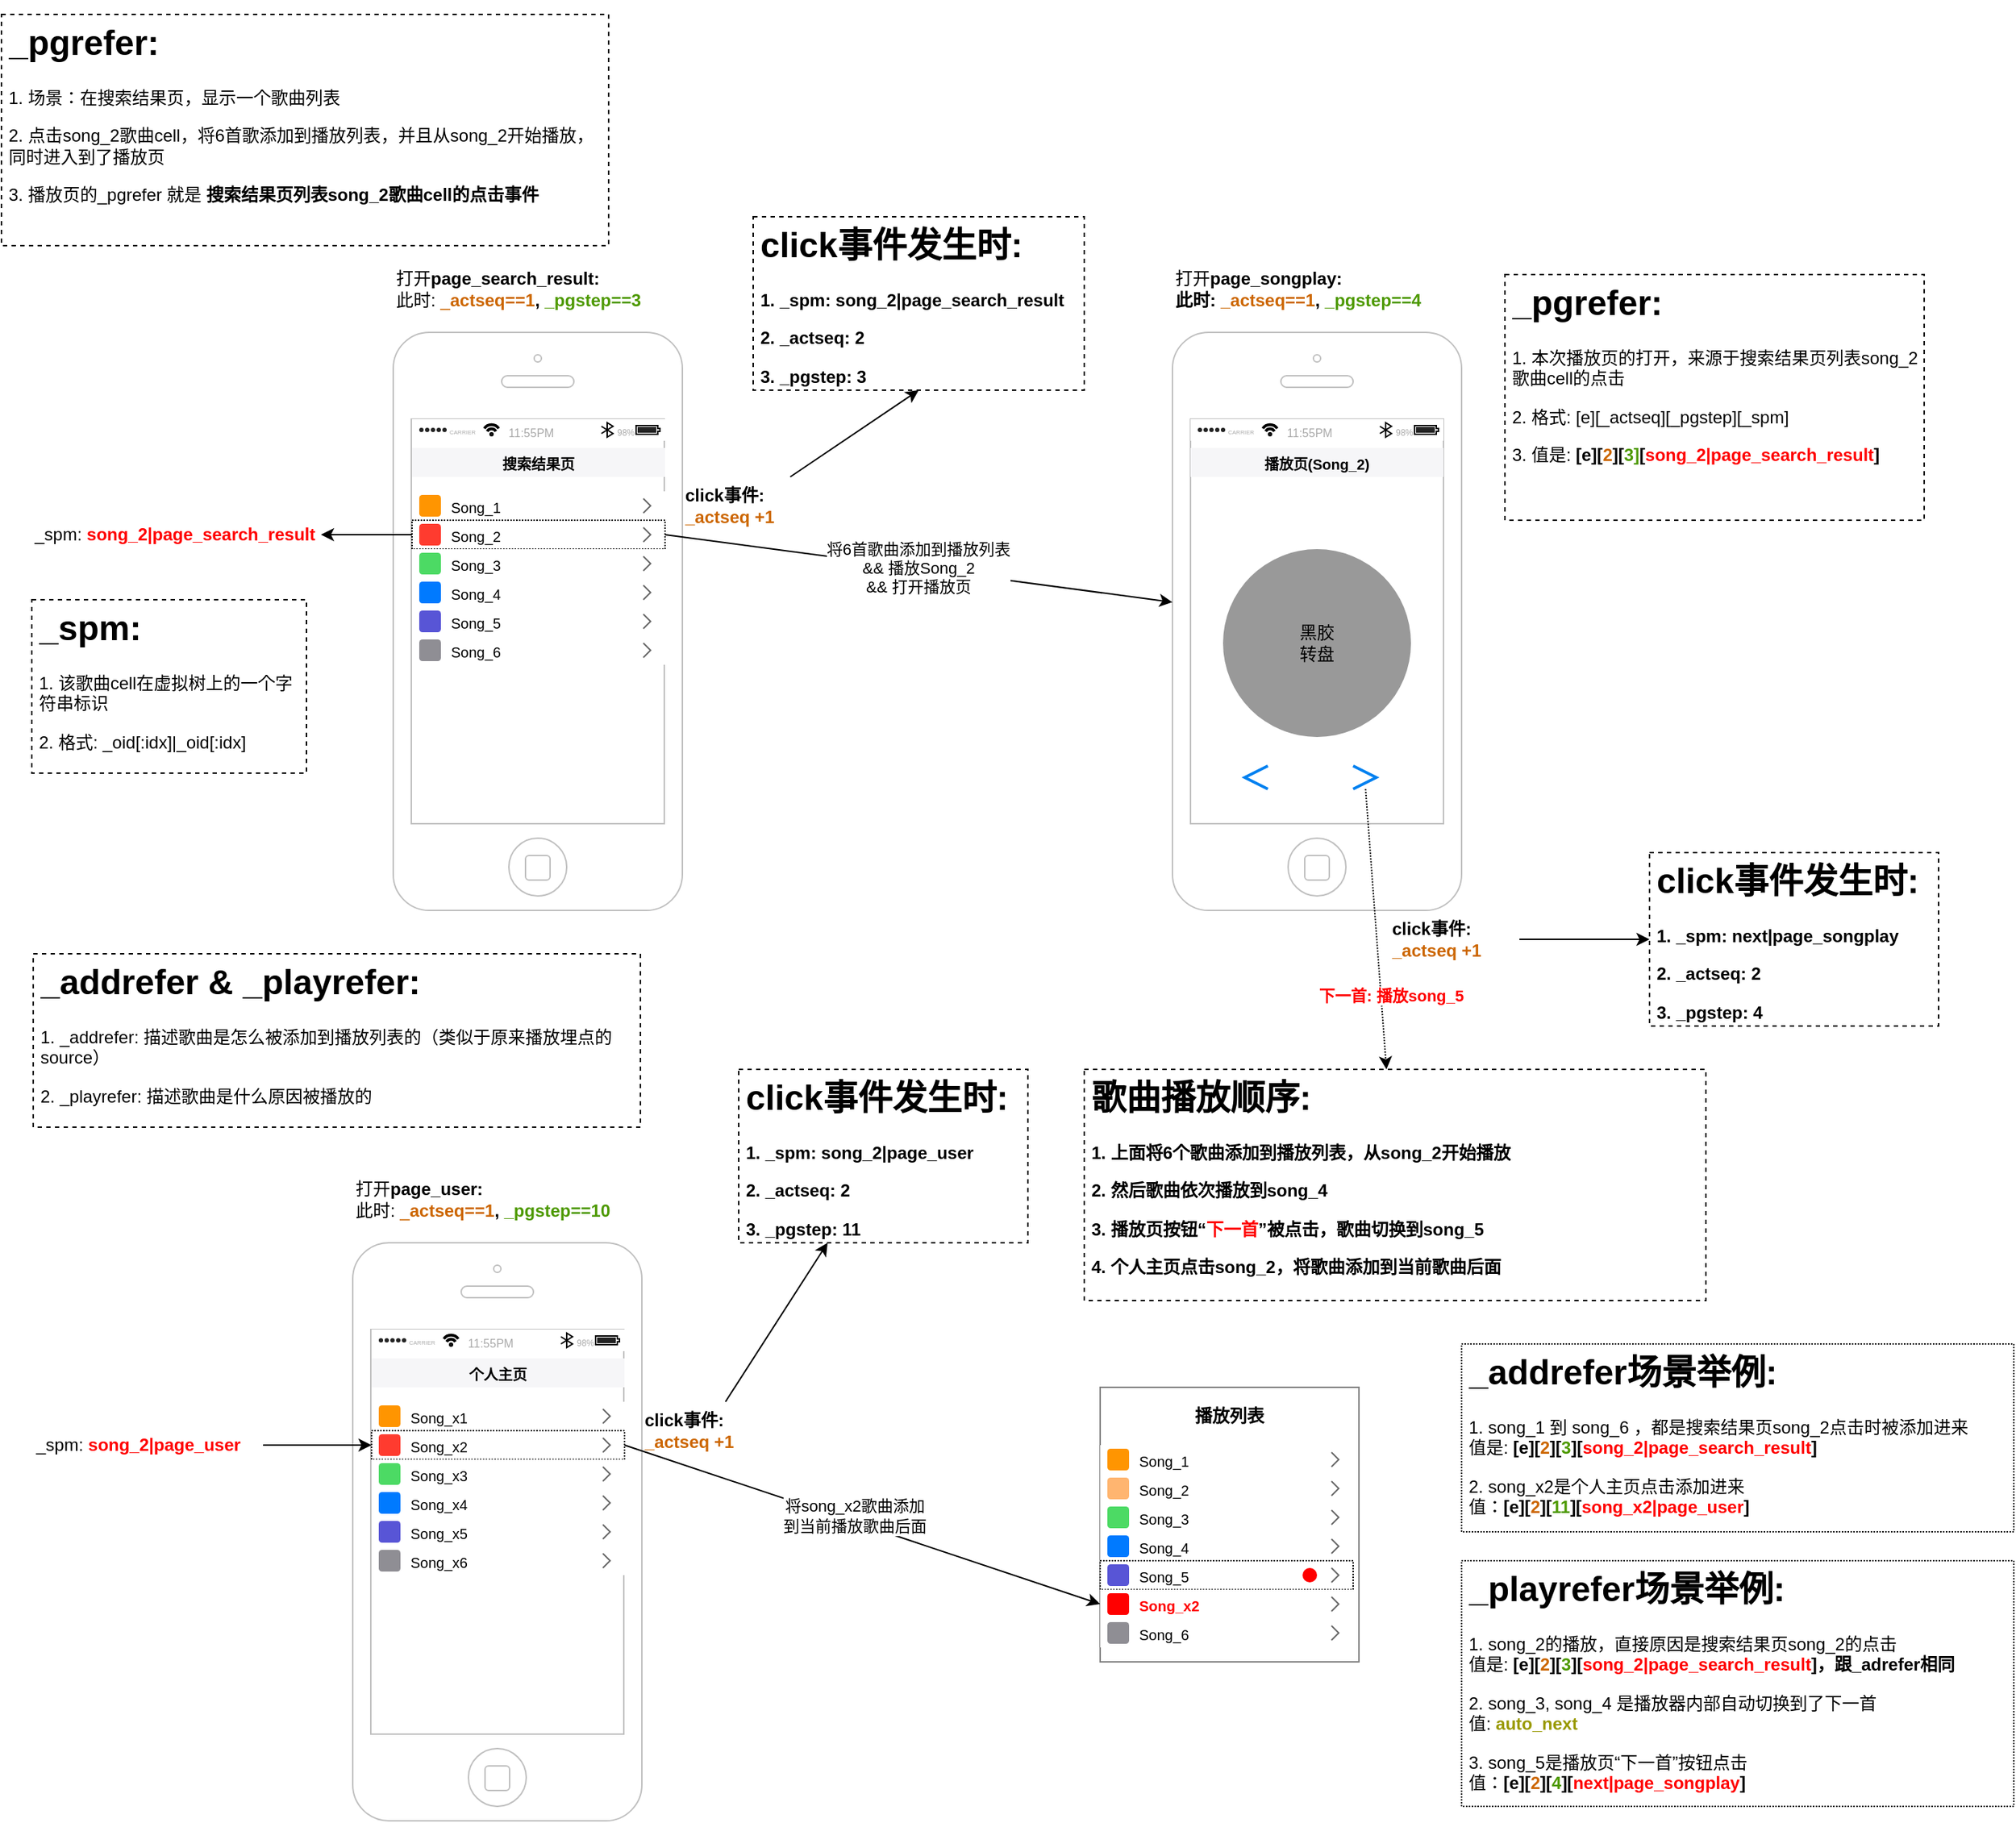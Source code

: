 <mxfile version="14.6.13" type="device"><diagram id="2d6VyGCob0dpQfUCWXrP" name="Page-1"><mxGraphModel dx="2306" dy="1265" grid="1" gridSize="10" guides="1" tooltips="1" connect="1" arrows="1" fold="1" page="1" pageScale="1" pageWidth="827" pageHeight="1169" math="0" shadow="0"><root><mxCell id="0"/><mxCell id="1" parent="0"/><mxCell id="yfKhijPMggqKRTxiLk1A-2" value="" style="html=1;verticalLabelPosition=bottom;labelBackgroundColor=#ffffff;verticalAlign=top;shadow=0;dashed=0;strokeWidth=1;shape=mxgraph.ios7.misc.iphone;strokeColor=#c0c0c0;" parent="1" vertex="1"><mxGeometry x="301" y="280" width="200" height="400" as="geometry"/></mxCell><mxCell id="yfKhijPMggqKRTxiLk1A-10" value="" style="html=1;strokeWidth=1;shadow=0;dashed=0;shape=mxgraph.ios7ui.appBar;fillColor=#ffffff;gradientColor=none;" parent="1" vertex="1"><mxGeometry x="314" y="340" width="175" height="15" as="geometry"/></mxCell><mxCell id="yfKhijPMggqKRTxiLk1A-11" value="CARRIER" style="shape=rect;align=left;fontSize=8;spacingLeft=24;fontSize=4;fontColor=#aaaaaa;strokeColor=none;fillColor=none;spacingTop=4;" parent="yfKhijPMggqKRTxiLk1A-10" vertex="1"><mxGeometry y="0.5" width="50" height="13" relative="1" as="geometry"><mxPoint y="-6.5" as="offset"/></mxGeometry></mxCell><mxCell id="yfKhijPMggqKRTxiLk1A-12" value="11:55PM" style="shape=rect;fontSize=8;fontColor=#aaaaaa;strokeColor=none;fillColor=none;spacingTop=4;" parent="yfKhijPMggqKRTxiLk1A-10" vertex="1"><mxGeometry x="0.5" y="0.5" width="50" height="13" relative="1" as="geometry"><mxPoint x="-30" y="-6.5" as="offset"/></mxGeometry></mxCell><mxCell id="yfKhijPMggqKRTxiLk1A-13" value="98%" style="shape=rect;align=right;fontSize=8;spacingRight=19;fontSize=6;fontColor=#aaaaaa;strokeColor=none;fillColor=none;spacingTop=4;" parent="yfKhijPMggqKRTxiLk1A-10" vertex="1"><mxGeometry x="1" y="0.5" width="45" height="13" relative="1" as="geometry"><mxPoint x="-45" y="-6.5" as="offset"/></mxGeometry></mxCell><mxCell id="yfKhijPMggqKRTxiLk1A-14" value="" style="html=1;verticalLabelPosition=bottom;labelBackgroundColor=#ffffff;verticalAlign=top;shadow=0;dashed=0;strokeWidth=1;shape=mxgraph.ios7.misc.iphone;strokeColor=#c0c0c0;" parent="1" vertex="1"><mxGeometry x="840" y="280" width="200" height="400" as="geometry"/></mxCell><mxCell id="yfKhijPMggqKRTxiLk1A-15" value="" style="shape=rect;fillColor=#F6F6F8;strokeColor=none;" parent="1" vertex="1"><mxGeometry x="314" y="360" width="175" height="20" as="geometry"/></mxCell><mxCell id="yfKhijPMggqKRTxiLk1A-16" value="搜索结果页" style="text;fontSize=10;verticalAlign=middle;align=center;spacingTop=2;fontStyle=1" parent="yfKhijPMggqKRTxiLk1A-15" vertex="1"><mxGeometry x="58.689" width="57.622" height="20" as="geometry"/></mxCell><mxCell id="yfKhijPMggqKRTxiLk1A-24" value="" style="shape=rect;strokeColor=none;fillColor=#ffffff;gradientColor=none;shadow=0;" parent="1" vertex="1"><mxGeometry x="314" y="390" width="175" height="120" as="geometry"/></mxCell><mxCell id="yfKhijPMggqKRTxiLk1A-25" value="Song_1" style="shape=rect;strokeColor=none;fontSize=10;fontColor=#000000;resizeWidth=1;align=left;spacingLeft=25;spacingTop=2;" parent="yfKhijPMggqKRTxiLk1A-24" vertex="1"><mxGeometry width="175" height="20" relative="1" as="geometry"/></mxCell><mxCell id="yfKhijPMggqKRTxiLk1A-26" value="" style="shape=rect;rounded=1;rSize=3;strokeColor=none;fillColor=#FF9501;" parent="yfKhijPMggqKRTxiLk1A-25" vertex="1"><mxGeometry y="0.5" width="15" height="15" relative="1" as="geometry"><mxPoint x="5" y="-7.5" as="offset"/></mxGeometry></mxCell><mxCell id="yfKhijPMggqKRTxiLk1A-27" value="" style="shape=mxgraph.ios7.misc.right;strokeColor=#666666;" parent="yfKhijPMggqKRTxiLk1A-25" vertex="1"><mxGeometry x="1" y="0.5" width="5" height="10" relative="1" as="geometry"><mxPoint x="-15" y="-5" as="offset"/></mxGeometry></mxCell><mxCell id="yfKhijPMggqKRTxiLk1A-28" value="Song_2" style="shape=rect;fontSize=10;fontColor=#000000;resizeWidth=1;align=left;spacingLeft=25;spacingTop=2;dashed=1;dashPattern=1 1;" parent="yfKhijPMggqKRTxiLk1A-24" vertex="1"><mxGeometry width="175" height="20" relative="1" as="geometry"><mxPoint y="20" as="offset"/></mxGeometry></mxCell><mxCell id="yfKhijPMggqKRTxiLk1A-29" value="" style="shape=rect;rounded=1;rSize=3;strokeColor=none;fillColor=#FF3B2F;" parent="yfKhijPMggqKRTxiLk1A-28" vertex="1"><mxGeometry y="0.5" width="15" height="15" relative="1" as="geometry"><mxPoint x="5" y="-7.5" as="offset"/></mxGeometry></mxCell><mxCell id="yfKhijPMggqKRTxiLk1A-30" value="" style="shape=mxgraph.ios7.misc.right;strokeColor=#666666;" parent="yfKhijPMggqKRTxiLk1A-28" vertex="1"><mxGeometry x="1" y="0.5" width="5" height="10" relative="1" as="geometry"><mxPoint x="-15" y="-5" as="offset"/></mxGeometry></mxCell><mxCell id="yfKhijPMggqKRTxiLk1A-31" value="Song_3" style="shape=rect;strokeColor=none;fontSize=10;fontColor=#000000;resizeWidth=1;align=left;spacingLeft=25;spacingTop=2;" parent="yfKhijPMggqKRTxiLk1A-24" vertex="1"><mxGeometry width="175" height="20" relative="1" as="geometry"><mxPoint y="40" as="offset"/></mxGeometry></mxCell><mxCell id="yfKhijPMggqKRTxiLk1A-32" value="" style="shape=rect;rounded=1;rSize=3;strokeColor=none;fillColor=#4CDA64;" parent="yfKhijPMggqKRTxiLk1A-31" vertex="1"><mxGeometry y="0.5" width="15" height="15" relative="1" as="geometry"><mxPoint x="5" y="-7.5" as="offset"/></mxGeometry></mxCell><mxCell id="yfKhijPMggqKRTxiLk1A-33" value="" style="shape=mxgraph.ios7.misc.right;strokeColor=#666666;" parent="yfKhijPMggqKRTxiLk1A-31" vertex="1"><mxGeometry x="1" y="0.5" width="5" height="10" relative="1" as="geometry"><mxPoint x="-15" y="-5" as="offset"/></mxGeometry></mxCell><mxCell id="yfKhijPMggqKRTxiLk1A-34" value="Song_4" style="shape=rect;strokeColor=none;fontSize=10;fontColor=#000000;resizeWidth=1;align=left;spacingLeft=25;spacingTop=2;" parent="yfKhijPMggqKRTxiLk1A-24" vertex="1"><mxGeometry width="175" height="20" relative="1" as="geometry"><mxPoint y="60" as="offset"/></mxGeometry></mxCell><mxCell id="yfKhijPMggqKRTxiLk1A-35" value="" style="shape=rect;rounded=1;rSize=3;strokeColor=none;fillColor=#007AFF;" parent="yfKhijPMggqKRTxiLk1A-34" vertex="1"><mxGeometry y="0.5" width="15" height="15" relative="1" as="geometry"><mxPoint x="5" y="-7.5" as="offset"/></mxGeometry></mxCell><mxCell id="yfKhijPMggqKRTxiLk1A-36" value="" style="shape=mxgraph.ios7.misc.right;strokeColor=#666666;" parent="yfKhijPMggqKRTxiLk1A-34" vertex="1"><mxGeometry x="1" y="0.5" width="5" height="10" relative="1" as="geometry"><mxPoint x="-15" y="-5" as="offset"/></mxGeometry></mxCell><mxCell id="yfKhijPMggqKRTxiLk1A-58" style="edgeStyle=none;rounded=0;orthogonalLoop=1;jettySize=auto;html=1;" parent="yfKhijPMggqKRTxiLk1A-24" source="yfKhijPMggqKRTxiLk1A-28" target="yfKhijPMggqKRTxiLk1A-57" edge="1"><mxGeometry relative="1" as="geometry"/></mxCell><mxCell id="yfKhijPMggqKRTxiLk1A-49" value="将6首歌曲添加到播放列表&lt;br&gt;&amp;amp;&amp;amp; 播放Song_2&lt;br&gt;&amp;amp;&amp;amp; 打开播放页" style="rounded=0;orthogonalLoop=1;jettySize=auto;html=1;exitX=1;exitY=0.5;exitDx=0;exitDy=0;" parent="yfKhijPMggqKRTxiLk1A-24" source="yfKhijPMggqKRTxiLk1A-28" target="yfKhijPMggqKRTxiLk1A-14" edge="1"><mxGeometry relative="1" as="geometry"/></mxCell><mxCell id="yfKhijPMggqKRTxiLk1A-37" value="Song_5" style="shape=rect;strokeColor=none;fontSize=10;fontColor=#000000;resizeWidth=1;align=left;spacingLeft=25;spacingTop=2;" parent="yfKhijPMggqKRTxiLk1A-24" vertex="1"><mxGeometry width="175" height="20" relative="1" as="geometry"><mxPoint y="80" as="offset"/></mxGeometry></mxCell><mxCell id="yfKhijPMggqKRTxiLk1A-38" value="" style="shape=rect;rounded=1;rSize=3;strokeColor=none;fillColor=#5855D6;" parent="yfKhijPMggqKRTxiLk1A-37" vertex="1"><mxGeometry y="0.5" width="15" height="15" relative="1" as="geometry"><mxPoint x="5" y="-7.5" as="offset"/></mxGeometry></mxCell><mxCell id="yfKhijPMggqKRTxiLk1A-39" value="" style="shape=mxgraph.ios7.misc.right;strokeColor=#666666;" parent="yfKhijPMggqKRTxiLk1A-37" vertex="1"><mxGeometry x="1" y="0.5" width="5" height="10" relative="1" as="geometry"><mxPoint x="-15" y="-5" as="offset"/></mxGeometry></mxCell><mxCell id="yfKhijPMggqKRTxiLk1A-40" value="Song_6" style="shape=rect;strokeColor=none;fontSize=10;fontColor=#000000;resizeWidth=1;align=left;spacingLeft=25;spacingTop=2;" parent="yfKhijPMggqKRTxiLk1A-24" vertex="1"><mxGeometry width="175" height="20" relative="1" as="geometry"><mxPoint y="100" as="offset"/></mxGeometry></mxCell><mxCell id="yfKhijPMggqKRTxiLk1A-41" value="" style="shape=rect;rounded=1;rSize=3;strokeColor=none;fillColor=#8F8E94;" parent="yfKhijPMggqKRTxiLk1A-40" vertex="1"><mxGeometry y="0.5" width="15" height="15" relative="1" as="geometry"><mxPoint x="5" y="-7.5" as="offset"/></mxGeometry></mxCell><mxCell id="yfKhijPMggqKRTxiLk1A-42" value="" style="shape=mxgraph.ios7.misc.right;strokeColor=#666666;" parent="yfKhijPMggqKRTxiLk1A-40" vertex="1"><mxGeometry x="1" y="0.5" width="5" height="10" relative="1" as="geometry"><mxPoint x="-15" y="-5" as="offset"/></mxGeometry></mxCell><mxCell id="yfKhijPMggqKRTxiLk1A-43" value="" style="shape=rect;fillColor=#F6F6F8;strokeColor=none;" parent="1" vertex="1"><mxGeometry x="852.5" y="360" width="175" height="20" as="geometry"/></mxCell><mxCell id="yfKhijPMggqKRTxiLk1A-44" value="播放页(Song_2)" style="text;fontSize=10;verticalAlign=middle;align=center;spacingTop=2;fontStyle=1" parent="yfKhijPMggqKRTxiLk1A-43" vertex="1"><mxGeometry x="58.689" width="57.622" height="20" as="geometry"/></mxCell><mxCell id="yfKhijPMggqKRTxiLk1A-45" value="" style="html=1;strokeWidth=1;shadow=0;dashed=0;shape=mxgraph.ios7ui.appBar;fillColor=#ffffff;gradientColor=none;" parent="1" vertex="1"><mxGeometry x="852.5" y="340" width="175" height="15" as="geometry"/></mxCell><mxCell id="yfKhijPMggqKRTxiLk1A-46" value="CARRIER" style="shape=rect;align=left;fontSize=8;spacingLeft=24;fontSize=4;fontColor=#aaaaaa;strokeColor=none;fillColor=none;spacingTop=4;" parent="yfKhijPMggqKRTxiLk1A-45" vertex="1"><mxGeometry y="0.5" width="50" height="13" relative="1" as="geometry"><mxPoint y="-6.5" as="offset"/></mxGeometry></mxCell><mxCell id="yfKhijPMggqKRTxiLk1A-47" value="11:55PM" style="shape=rect;fontSize=8;fontColor=#aaaaaa;strokeColor=none;fillColor=none;spacingTop=4;" parent="yfKhijPMggqKRTxiLk1A-45" vertex="1"><mxGeometry x="0.5" y="0.5" width="50" height="13" relative="1" as="geometry"><mxPoint x="-30" y="-6.5" as="offset"/></mxGeometry></mxCell><mxCell id="yfKhijPMggqKRTxiLk1A-48" value="98%" style="shape=rect;align=right;fontSize=8;spacingRight=19;fontSize=6;fontColor=#aaaaaa;strokeColor=none;fillColor=none;spacingTop=4;" parent="yfKhijPMggqKRTxiLk1A-45" vertex="1"><mxGeometry x="1" y="0.5" width="45" height="13" relative="1" as="geometry"><mxPoint x="-45" y="-6.5" as="offset"/></mxGeometry></mxCell><mxCell id="yfKhijPMggqKRTxiLk1A-52" value="黑胶&lt;br&gt;转盘" style="ellipse;whiteSpace=wrap;html=1;aspect=fixed;shadow=0;gradientColor=none;strokeColor=none;fillColor=#999999;" parent="1" vertex="1"><mxGeometry x="875" y="430" width="130" height="130" as="geometry"/></mxCell><mxCell id="yfKhijPMggqKRTxiLk1A-54" value="打开&lt;b&gt;page_search_result:&lt;/b&gt;&lt;br&gt;此时: &lt;font color=&quot;#cc6600&quot;&gt;_&lt;/font&gt;&lt;b&gt;&lt;font color=&quot;#cc6600&quot;&gt;actseq==1&lt;/font&gt;, &lt;font color=&quot;#4d9900&quot;&gt;_pgstep==3&lt;/font&gt;&lt;br&gt;&lt;/b&gt;" style="text;html=1;strokeColor=none;fillColor=none;align=left;verticalAlign=middle;whiteSpace=wrap;rounded=0;shadow=0;" parent="1" vertex="1"><mxGeometry x="301" y="230" width="210" height="40" as="geometry"/></mxCell><mxCell id="yfKhijPMggqKRTxiLk1A-57" value="_spm: &lt;b&gt;&lt;font color=&quot;#ff0000&quot;&gt;song_2|page_search_result&lt;/font&gt;&lt;/b&gt;" style="text;html=1;strokeColor=none;fillColor=none;align=left;verticalAlign=middle;whiteSpace=wrap;rounded=0;shadow=0;" parent="1" vertex="1"><mxGeometry x="51" y="410" width="200" height="20" as="geometry"/></mxCell><mxCell id="yfKhijPMggqKRTxiLk1A-107" style="edgeStyle=none;rounded=0;orthogonalLoop=1;jettySize=auto;html=1;entryX=0.5;entryY=1;entryDx=0;entryDy=0;" parent="1" source="yfKhijPMggqKRTxiLk1A-59" target="yfKhijPMggqKRTxiLk1A-106" edge="1"><mxGeometry relative="1" as="geometry"/></mxCell><mxCell id="yfKhijPMggqKRTxiLk1A-59" value="&lt;b&gt;click事件:&lt;br&gt;&lt;font color=&quot;#cc6600&quot;&gt;_actseq +1&lt;/font&gt;&lt;br&gt;&lt;/b&gt;" style="text;html=1;strokeColor=none;fillColor=none;align=left;verticalAlign=middle;whiteSpace=wrap;rounded=0;shadow=0;" parent="1" vertex="1"><mxGeometry x="501" y="380" width="90" height="40" as="geometry"/></mxCell><mxCell id="yfKhijPMggqKRTxiLk1A-60" value="打开&lt;b&gt;page_songplay:&lt;br&gt;此时: &lt;font color=&quot;#cc6600&quot;&gt;_actseq==1&lt;/font&gt;, &lt;font color=&quot;#4d9900&quot;&gt;_pgstep==4&lt;/font&gt;&lt;br&gt;&lt;/b&gt;" style="text;html=1;strokeColor=none;fillColor=none;align=left;verticalAlign=middle;whiteSpace=wrap;rounded=0;shadow=0;" parent="1" vertex="1"><mxGeometry x="840" y="230" width="200" height="40" as="geometry"/></mxCell><mxCell id="yfKhijPMggqKRTxiLk1A-61" value="&lt;h1&gt;_pgrefer:&lt;/h1&gt;&lt;p&gt;1. 本次播放页的打开，来源于搜索结果页列表song_2歌曲cell的点击&lt;/p&gt;&lt;p&gt;2. 格式: [e][_actseq][_pgstep][_spm]&lt;/p&gt;&lt;p&gt;3. 值是: &lt;b&gt;[e][&lt;font color=&quot;#cc6600&quot;&gt;2&lt;/font&gt;][&lt;font color=&quot;#4d9900&quot;&gt;3]&lt;/font&gt;[&lt;font color=&quot;#ff0000&quot;&gt;song_2|page_search_result&lt;/font&gt;]&lt;/b&gt;&lt;/p&gt;" style="text;html=1;fillColor=none;spacing=5;spacingTop=-20;whiteSpace=wrap;overflow=hidden;rounded=0;shadow=0;strokeColor=#000000;dashed=1;" parent="1" vertex="1"><mxGeometry x="1070" y="240" width="290" height="170" as="geometry"/></mxCell><mxCell id="yfKhijPMggqKRTxiLk1A-62" value="&lt;h1&gt;_pgrefer:&lt;/h1&gt;&lt;p&gt;1. 场景：在搜索结果页，显示一个歌曲列表&lt;/p&gt;&lt;p&gt;2. 点击song_2歌曲cell，将6首歌添加到播放列表，并且从song_2开始播放，同时进入到了播放页&lt;/p&gt;&lt;p&gt;3. 播放页的_pgrefer 就是 &lt;b&gt;搜索结果页列表song_2歌曲cell的点击事件&lt;/b&gt;&lt;/p&gt;" style="text;html=1;fillColor=none;spacing=5;spacingTop=-20;whiteSpace=wrap;overflow=hidden;rounded=0;shadow=0;dashed=1;strokeColor=#000000;" parent="1" vertex="1"><mxGeometry x="30" y="60" width="420" height="160" as="geometry"/></mxCell><mxCell id="yfKhijPMggqKRTxiLk1A-63" value="&lt;h1&gt;_spm:&lt;/h1&gt;&lt;p&gt;1. 该歌曲cell在虚拟树上的一个字符串标识&lt;/p&gt;&lt;p&gt;2. 格式: _oid[:idx]|_oid[:idx]&lt;/p&gt;" style="text;html=1;fillColor=none;spacing=5;spacingTop=-20;whiteSpace=wrap;overflow=hidden;rounded=0;shadow=0;dashed=1;strokeColor=#000000;" parent="1" vertex="1"><mxGeometry x="51" y="465" width="190" height="120" as="geometry"/></mxCell><mxCell id="yfKhijPMggqKRTxiLk1A-64" value="&lt;h1&gt;_addrefer &amp;amp; _playrefer:&lt;/h1&gt;&lt;p&gt;1. _addrefer: 描述歌曲是怎么被添加到播放列表的（类似于原来播放埋点的source）&lt;/p&gt;&lt;p&gt;2. _playrefer: 描述歌曲是什么原因被播放的&lt;/p&gt;" style="text;html=1;fillColor=none;spacing=5;spacingTop=-20;whiteSpace=wrap;overflow=hidden;rounded=0;shadow=0;dashed=1;strokeColor=#000000;" parent="1" vertex="1"><mxGeometry x="52" y="710" width="420" height="120" as="geometry"/></mxCell><mxCell id="yfKhijPMggqKRTxiLk1A-106" value="&lt;h1&gt;click事件发生时:&lt;/h1&gt;&lt;p&gt;&lt;b&gt;1. _spm: song_2|page_search_result&lt;/b&gt;&lt;/p&gt;&lt;p&gt;&lt;b&gt;2. _actseq: 2&lt;br&gt;&lt;/b&gt;&lt;/p&gt;&lt;p&gt;&lt;b&gt;3. _pgstep: 3&lt;/b&gt;&lt;/p&gt;" style="text;html=1;fillColor=none;spacing=5;spacingTop=-20;whiteSpace=wrap;overflow=hidden;rounded=0;shadow=0;dashed=1;strokeColor=#000000;" parent="1" vertex="1"><mxGeometry x="550" y="200" width="229" height="120" as="geometry"/></mxCell><mxCell id="yfKhijPMggqKRTxiLk1A-130" value="" style="whiteSpace=wrap;html=1;shadow=0;gradientColor=none;fillColor=none;strokeColor=#808080;" parent="1" vertex="1"><mxGeometry x="790" y="1010" width="179" height="190" as="geometry"/></mxCell><mxCell id="yfKhijPMggqKRTxiLk1A-131" value="" style="shape=rect;strokeColor=none;fillColor=#ffffff;gradientColor=none;shadow=0;" parent="1" vertex="1"><mxGeometry x="790" y="1050" width="175" height="120" as="geometry"/></mxCell><mxCell id="yfKhijPMggqKRTxiLk1A-132" value="Song_1" style="shape=rect;strokeColor=none;fontSize=10;fontColor=#000000;resizeWidth=1;align=left;spacingLeft=25;spacingTop=2;" parent="yfKhijPMggqKRTxiLk1A-131" vertex="1"><mxGeometry width="175" height="20" relative="1" as="geometry"/></mxCell><mxCell id="yfKhijPMggqKRTxiLk1A-133" value="" style="shape=rect;rounded=1;rSize=3;strokeColor=none;fillColor=#FF9501;" parent="yfKhijPMggqKRTxiLk1A-132" vertex="1"><mxGeometry y="0.5" width="15" height="15" relative="1" as="geometry"><mxPoint x="5" y="-7.5" as="offset"/></mxGeometry></mxCell><mxCell id="yfKhijPMggqKRTxiLk1A-134" value="" style="shape=mxgraph.ios7.misc.right;strokeColor=#666666;" parent="yfKhijPMggqKRTxiLk1A-132" vertex="1"><mxGeometry x="1" y="0.5" width="5" height="10" relative="1" as="geometry"><mxPoint x="-15" y="-5" as="offset"/></mxGeometry></mxCell><mxCell id="yfKhijPMggqKRTxiLk1A-135" value="Song_2" style="shape=rect;strokeColor=none;fontSize=10;fontColor=#000000;resizeWidth=1;align=left;spacingLeft=25;spacingTop=2;" parent="yfKhijPMggqKRTxiLk1A-131" vertex="1"><mxGeometry width="175" height="20" relative="1" as="geometry"><mxPoint y="20" as="offset"/></mxGeometry></mxCell><mxCell id="yfKhijPMggqKRTxiLk1A-136" value="" style="shape=rect;rounded=1;rSize=3;strokeColor=none;fillColor=#FFB570;" parent="yfKhijPMggqKRTxiLk1A-135" vertex="1"><mxGeometry y="0.5" width="15" height="15" relative="1" as="geometry"><mxPoint x="5" y="-7.5" as="offset"/></mxGeometry></mxCell><mxCell id="yfKhijPMggqKRTxiLk1A-137" value="" style="shape=mxgraph.ios7.misc.right;strokeColor=#666666;" parent="yfKhijPMggqKRTxiLk1A-135" vertex="1"><mxGeometry x="1" y="0.5" width="5" height="10" relative="1" as="geometry"><mxPoint x="-15" y="-5" as="offset"/></mxGeometry></mxCell><mxCell id="yfKhijPMggqKRTxiLk1A-138" value="Song_3" style="shape=rect;strokeColor=none;fontSize=10;fontColor=#000000;resizeWidth=1;align=left;spacingLeft=25;spacingTop=2;" parent="yfKhijPMggqKRTxiLk1A-131" vertex="1"><mxGeometry width="175" height="20" relative="1" as="geometry"><mxPoint y="40" as="offset"/></mxGeometry></mxCell><mxCell id="yfKhijPMggqKRTxiLk1A-139" value="" style="shape=rect;rounded=1;rSize=3;strokeColor=none;fillColor=#4CDA64;" parent="yfKhijPMggqKRTxiLk1A-138" vertex="1"><mxGeometry y="0.5" width="15" height="15" relative="1" as="geometry"><mxPoint x="5" y="-7.5" as="offset"/></mxGeometry></mxCell><mxCell id="yfKhijPMggqKRTxiLk1A-140" value="" style="shape=mxgraph.ios7.misc.right;strokeColor=#666666;" parent="yfKhijPMggqKRTxiLk1A-138" vertex="1"><mxGeometry x="1" y="0.5" width="5" height="10" relative="1" as="geometry"><mxPoint x="-15" y="-5" as="offset"/></mxGeometry></mxCell><mxCell id="yfKhijPMggqKRTxiLk1A-141" value="Song_4" style="shape=rect;strokeColor=none;fontSize=10;fontColor=#000000;resizeWidth=1;align=left;spacingLeft=25;spacingTop=2;" parent="yfKhijPMggqKRTxiLk1A-131" vertex="1"><mxGeometry width="175" height="20" relative="1" as="geometry"><mxPoint y="60" as="offset"/></mxGeometry></mxCell><mxCell id="yfKhijPMggqKRTxiLk1A-142" value="" style="shape=rect;rounded=1;rSize=3;strokeColor=none;fillColor=#007AFF;" parent="yfKhijPMggqKRTxiLk1A-141" vertex="1"><mxGeometry y="0.5" width="15" height="15" relative="1" as="geometry"><mxPoint x="5" y="-7.5" as="offset"/></mxGeometry></mxCell><mxCell id="yfKhijPMggqKRTxiLk1A-143" value="" style="shape=mxgraph.ios7.misc.right;strokeColor=#666666;" parent="yfKhijPMggqKRTxiLk1A-141" vertex="1"><mxGeometry x="1" y="0.5" width="5" height="10" relative="1" as="geometry"><mxPoint x="-15" y="-5" as="offset"/></mxGeometry></mxCell><mxCell id="yfKhijPMggqKRTxiLk1A-144" style="edgeStyle=none;rounded=0;orthogonalLoop=1;jettySize=auto;html=1;" parent="yfKhijPMggqKRTxiLk1A-131" source="yfKhijPMggqKRTxiLk1A-135" edge="1"><mxGeometry relative="1" as="geometry"/></mxCell><mxCell id="yfKhijPMggqKRTxiLk1A-145" value="将6首歌曲添加到播放列表&lt;br&gt;&amp;amp;&amp;amp; 播放Song_2&lt;br&gt;&amp;amp;&amp;amp; 打开播放页" style="rounded=0;orthogonalLoop=1;jettySize=auto;html=1;exitX=1;exitY=0.5;exitDx=0;exitDy=0;" parent="yfKhijPMggqKRTxiLk1A-131" source="yfKhijPMggqKRTxiLk1A-135" edge="1"><mxGeometry relative="1" as="geometry"/></mxCell><mxCell id="yfKhijPMggqKRTxiLk1A-146" value="Song_5" style="shape=rect;fontSize=10;fontColor=#000000;resizeWidth=1;align=left;spacingLeft=25;spacingTop=2;dashed=1;dashPattern=1 1;" parent="yfKhijPMggqKRTxiLk1A-131" vertex="1"><mxGeometry width="175" height="20" relative="1" as="geometry"><mxPoint y="80" as="offset"/></mxGeometry></mxCell><mxCell id="yfKhijPMggqKRTxiLk1A-147" value="" style="shape=rect;rounded=1;rSize=3;strokeColor=none;fillColor=#5855D6;" parent="yfKhijPMggqKRTxiLk1A-146" vertex="1"><mxGeometry y="0.5" width="15" height="15" relative="1" as="geometry"><mxPoint x="5" y="-7.5" as="offset"/></mxGeometry></mxCell><mxCell id="yfKhijPMggqKRTxiLk1A-148" value="" style="shape=mxgraph.ios7.misc.right;strokeColor=#666666;" parent="yfKhijPMggqKRTxiLk1A-146" vertex="1"><mxGeometry x="1" y="0.5" width="5" height="10" relative="1" as="geometry"><mxPoint x="-15" y="-5" as="offset"/></mxGeometry></mxCell><mxCell id="yfKhijPMggqKRTxiLk1A-194" value="" style="ellipse;whiteSpace=wrap;html=1;aspect=fixed;shadow=0;gradientColor=none;fontColor=#FF0000;fillColor=#FF0000;strokeColor=none;" parent="yfKhijPMggqKRTxiLk1A-146" vertex="1"><mxGeometry x="140" y="5" width="10" height="10" as="geometry"/></mxCell><mxCell id="yfKhijPMggqKRTxiLk1A-149" value="Song_x2" style="shape=rect;strokeColor=none;fontSize=10;resizeWidth=1;align=left;spacingLeft=25;spacingTop=2;fontStyle=1;fontColor=#FF0000;" parent="yfKhijPMggqKRTxiLk1A-131" vertex="1"><mxGeometry width="175" height="20" relative="1" as="geometry"><mxPoint y="100" as="offset"/></mxGeometry></mxCell><mxCell id="yfKhijPMggqKRTxiLk1A-150" value="" style="shape=rect;rounded=1;rSize=3;strokeColor=none;fillColor=#FF0000;" parent="yfKhijPMggqKRTxiLk1A-149" vertex="1"><mxGeometry y="0.5" width="15" height="15" relative="1" as="geometry"><mxPoint x="5" y="-7.5" as="offset"/></mxGeometry></mxCell><mxCell id="yfKhijPMggqKRTxiLk1A-151" value="" style="shape=mxgraph.ios7.misc.right;strokeColor=#666666;" parent="yfKhijPMggqKRTxiLk1A-149" vertex="1"><mxGeometry x="1" y="0.5" width="5" height="10" relative="1" as="geometry"><mxPoint x="-15" y="-5" as="offset"/></mxGeometry></mxCell><mxCell id="yfKhijPMggqKRTxiLk1A-153" value="&lt;b&gt;播放列表&lt;/b&gt;" style="text;html=1;strokeColor=none;fillColor=none;align=center;verticalAlign=middle;whiteSpace=wrap;rounded=0;shadow=0;" parent="1" vertex="1"><mxGeometry x="839" y="1020" width="81" height="20" as="geometry"/></mxCell><mxCell id="yfKhijPMggqKRTxiLk1A-154" value="Song_6" style="shape=rect;strokeColor=none;fontSize=10;fontColor=#000000;resizeWidth=1;align=left;spacingLeft=25;spacingTop=2;" parent="1" vertex="1"><mxGeometry x="790" y="1170" width="175" height="20" as="geometry"/></mxCell><mxCell id="yfKhijPMggqKRTxiLk1A-155" value="" style="shape=rect;rounded=1;rSize=3;strokeColor=none;fillColor=#8F8E94;" parent="yfKhijPMggqKRTxiLk1A-154" vertex="1"><mxGeometry y="0.5" width="15" height="15" relative="1" as="geometry"><mxPoint x="5" y="-7.5" as="offset"/></mxGeometry></mxCell><mxCell id="yfKhijPMggqKRTxiLk1A-156" value="" style="shape=mxgraph.ios7.misc.right;strokeColor=#666666;" parent="yfKhijPMggqKRTxiLk1A-154" vertex="1"><mxGeometry x="1" y="0.5" width="5" height="10" relative="1" as="geometry"><mxPoint x="-15" y="-5" as="offset"/></mxGeometry></mxCell><mxCell id="yfKhijPMggqKRTxiLk1A-160" value="" style="html=1;verticalLabelPosition=bottom;labelBackgroundColor=#ffffff;verticalAlign=top;shadow=0;dashed=0;strokeWidth=1;shape=mxgraph.ios7.misc.iphone;strokeColor=#c0c0c0;" parent="1" vertex="1"><mxGeometry x="273" y="910" width="200" height="400" as="geometry"/></mxCell><mxCell id="yfKhijPMggqKRTxiLk1A-161" value="" style="html=1;strokeWidth=1;shadow=0;dashed=0;shape=mxgraph.ios7ui.appBar;fillColor=#ffffff;gradientColor=none;" parent="1" vertex="1"><mxGeometry x="286" y="970" width="175" height="15" as="geometry"/></mxCell><mxCell id="yfKhijPMggqKRTxiLk1A-162" value="CARRIER" style="shape=rect;align=left;fontSize=8;spacingLeft=24;fontSize=4;fontColor=#aaaaaa;strokeColor=none;fillColor=none;spacingTop=4;" parent="yfKhijPMggqKRTxiLk1A-161" vertex="1"><mxGeometry y="0.5" width="50" height="13" relative="1" as="geometry"><mxPoint y="-6.5" as="offset"/></mxGeometry></mxCell><mxCell id="yfKhijPMggqKRTxiLk1A-163" value="11:55PM" style="shape=rect;fontSize=8;fontColor=#aaaaaa;strokeColor=none;fillColor=none;spacingTop=4;" parent="yfKhijPMggqKRTxiLk1A-161" vertex="1"><mxGeometry x="0.5" y="0.5" width="50" height="13" relative="1" as="geometry"><mxPoint x="-30" y="-6.5" as="offset"/></mxGeometry></mxCell><mxCell id="yfKhijPMggqKRTxiLk1A-164" value="98%" style="shape=rect;align=right;fontSize=8;spacingRight=19;fontSize=6;fontColor=#aaaaaa;strokeColor=none;fillColor=none;spacingTop=4;" parent="yfKhijPMggqKRTxiLk1A-161" vertex="1"><mxGeometry x="1" y="0.5" width="45" height="13" relative="1" as="geometry"><mxPoint x="-45" y="-6.5" as="offset"/></mxGeometry></mxCell><mxCell id="yfKhijPMggqKRTxiLk1A-165" value="" style="shape=rect;fillColor=#F6F6F8;strokeColor=none;" parent="1" vertex="1"><mxGeometry x="286" y="990" width="175" height="20" as="geometry"/></mxCell><mxCell id="yfKhijPMggqKRTxiLk1A-166" value="个人主页" style="text;fontSize=10;verticalAlign=middle;align=center;spacingTop=2;fontStyle=1" parent="yfKhijPMggqKRTxiLk1A-165" vertex="1"><mxGeometry x="58.689" width="57.622" height="20" as="geometry"/></mxCell><mxCell id="yfKhijPMggqKRTxiLk1A-167" value="" style="shape=rect;strokeColor=none;fillColor=#ffffff;gradientColor=none;shadow=0;fontStyle=1" parent="1" vertex="1"><mxGeometry x="286" y="1020" width="175" height="120" as="geometry"/></mxCell><mxCell id="yfKhijPMggqKRTxiLk1A-168" value="Song_x1" style="shape=rect;strokeColor=none;fontSize=10;fontColor=#000000;resizeWidth=1;align=left;spacingLeft=25;spacingTop=2;" parent="yfKhijPMggqKRTxiLk1A-167" vertex="1"><mxGeometry width="175" height="20" relative="1" as="geometry"/></mxCell><mxCell id="yfKhijPMggqKRTxiLk1A-169" value="" style="shape=rect;rounded=1;rSize=3;strokeColor=none;fillColor=#FF9501;" parent="yfKhijPMggqKRTxiLk1A-168" vertex="1"><mxGeometry y="0.5" width="15" height="15" relative="1" as="geometry"><mxPoint x="5" y="-7.5" as="offset"/></mxGeometry></mxCell><mxCell id="yfKhijPMggqKRTxiLk1A-170" value="" style="shape=mxgraph.ios7.misc.right;strokeColor=#666666;" parent="yfKhijPMggqKRTxiLk1A-168" vertex="1"><mxGeometry x="1" y="0.5" width="5" height="10" relative="1" as="geometry"><mxPoint x="-15" y="-5" as="offset"/></mxGeometry></mxCell><mxCell id="yfKhijPMggqKRTxiLk1A-171" value="Song_x2" style="shape=rect;fontSize=10;fontColor=#000000;resizeWidth=1;align=left;spacingLeft=25;spacingTop=2;dashed=1;dashPattern=1 1;" parent="yfKhijPMggqKRTxiLk1A-167" vertex="1"><mxGeometry width="175" height="20" relative="1" as="geometry"><mxPoint y="20" as="offset"/></mxGeometry></mxCell><mxCell id="yfKhijPMggqKRTxiLk1A-172" value="" style="shape=rect;rounded=1;rSize=3;strokeColor=none;fillColor=#FF3B2F;" parent="yfKhijPMggqKRTxiLk1A-171" vertex="1"><mxGeometry y="0.5" width="15" height="15" relative="1" as="geometry"><mxPoint x="5" y="-7.5" as="offset"/></mxGeometry></mxCell><mxCell id="yfKhijPMggqKRTxiLk1A-173" value="" style="shape=mxgraph.ios7.misc.right;strokeColor=#666666;" parent="yfKhijPMggqKRTxiLk1A-171" vertex="1"><mxGeometry x="1" y="0.5" width="5" height="10" relative="1" as="geometry"><mxPoint x="-15" y="-5" as="offset"/></mxGeometry></mxCell><mxCell id="yfKhijPMggqKRTxiLk1A-174" value="Song_x3" style="shape=rect;strokeColor=none;fontSize=10;fontColor=#000000;resizeWidth=1;align=left;spacingLeft=25;spacingTop=2;" parent="yfKhijPMggqKRTxiLk1A-167" vertex="1"><mxGeometry width="175" height="20" relative="1" as="geometry"><mxPoint y="40" as="offset"/></mxGeometry></mxCell><mxCell id="yfKhijPMggqKRTxiLk1A-175" value="" style="shape=rect;rounded=1;rSize=3;strokeColor=none;fillColor=#4CDA64;" parent="yfKhijPMggqKRTxiLk1A-174" vertex="1"><mxGeometry y="0.5" width="15" height="15" relative="1" as="geometry"><mxPoint x="5" y="-7.5" as="offset"/></mxGeometry></mxCell><mxCell id="yfKhijPMggqKRTxiLk1A-176" value="" style="shape=mxgraph.ios7.misc.right;strokeColor=#666666;" parent="yfKhijPMggqKRTxiLk1A-174" vertex="1"><mxGeometry x="1" y="0.5" width="5" height="10" relative="1" as="geometry"><mxPoint x="-15" y="-5" as="offset"/></mxGeometry></mxCell><mxCell id="yfKhijPMggqKRTxiLk1A-177" value="Song_x4" style="shape=rect;strokeColor=none;fontSize=10;fontColor=#000000;resizeWidth=1;align=left;spacingLeft=25;spacingTop=2;" parent="yfKhijPMggqKRTxiLk1A-167" vertex="1"><mxGeometry width="175" height="20" relative="1" as="geometry"><mxPoint y="60" as="offset"/></mxGeometry></mxCell><mxCell id="yfKhijPMggqKRTxiLk1A-178" value="" style="shape=rect;rounded=1;rSize=3;strokeColor=none;fillColor=#007AFF;" parent="yfKhijPMggqKRTxiLk1A-177" vertex="1"><mxGeometry y="0.5" width="15" height="15" relative="1" as="geometry"><mxPoint x="5" y="-7.5" as="offset"/></mxGeometry></mxCell><mxCell id="yfKhijPMggqKRTxiLk1A-179" value="" style="shape=mxgraph.ios7.misc.right;strokeColor=#666666;" parent="yfKhijPMggqKRTxiLk1A-177" vertex="1"><mxGeometry x="1" y="0.5" width="5" height="10" relative="1" as="geometry"><mxPoint x="-15" y="-5" as="offset"/></mxGeometry></mxCell><mxCell id="yfKhijPMggqKRTxiLk1A-180" style="edgeStyle=none;rounded=0;orthogonalLoop=1;jettySize=auto;html=1;" parent="yfKhijPMggqKRTxiLk1A-167" source="yfKhijPMggqKRTxiLk1A-171" edge="1"><mxGeometry relative="1" as="geometry"/></mxCell><mxCell id="yfKhijPMggqKRTxiLk1A-181" value="将6首歌曲添加到播放列表&lt;br&gt;&amp;amp;&amp;amp; 播放Song_2&lt;br&gt;&amp;amp;&amp;amp; 打开播放页" style="rounded=0;orthogonalLoop=1;jettySize=auto;html=1;exitX=1;exitY=0.5;exitDx=0;exitDy=0;" parent="yfKhijPMggqKRTxiLk1A-167" source="yfKhijPMggqKRTxiLk1A-171" edge="1"><mxGeometry relative="1" as="geometry"/></mxCell><mxCell id="yfKhijPMggqKRTxiLk1A-182" value="Song_x5" style="shape=rect;strokeColor=none;fontSize=10;fontColor=#000000;resizeWidth=1;align=left;spacingLeft=25;spacingTop=2;" parent="yfKhijPMggqKRTxiLk1A-167" vertex="1"><mxGeometry width="175" height="20" relative="1" as="geometry"><mxPoint y="80" as="offset"/></mxGeometry></mxCell><mxCell id="yfKhijPMggqKRTxiLk1A-183" value="" style="shape=rect;rounded=1;rSize=3;strokeColor=none;fillColor=#5855D6;" parent="yfKhijPMggqKRTxiLk1A-182" vertex="1"><mxGeometry y="0.5" width="15" height="15" relative="1" as="geometry"><mxPoint x="5" y="-7.5" as="offset"/></mxGeometry></mxCell><mxCell id="yfKhijPMggqKRTxiLk1A-184" value="" style="shape=mxgraph.ios7.misc.right;strokeColor=#666666;" parent="yfKhijPMggqKRTxiLk1A-182" vertex="1"><mxGeometry x="1" y="0.5" width="5" height="10" relative="1" as="geometry"><mxPoint x="-15" y="-5" as="offset"/></mxGeometry></mxCell><mxCell id="yfKhijPMggqKRTxiLk1A-185" value="Song_x6" style="shape=rect;strokeColor=none;fontSize=10;fontColor=#000000;resizeWidth=1;align=left;spacingLeft=25;spacingTop=2;" parent="yfKhijPMggqKRTxiLk1A-167" vertex="1"><mxGeometry width="175" height="20" relative="1" as="geometry"><mxPoint y="100" as="offset"/></mxGeometry></mxCell><mxCell id="yfKhijPMggqKRTxiLk1A-186" value="" style="shape=rect;rounded=1;rSize=3;strokeColor=none;fillColor=#8F8E94;" parent="yfKhijPMggqKRTxiLk1A-185" vertex="1"><mxGeometry y="0.5" width="15" height="15" relative="1" as="geometry"><mxPoint x="5" y="-7.5" as="offset"/></mxGeometry></mxCell><mxCell id="yfKhijPMggqKRTxiLk1A-187" value="" style="shape=mxgraph.ios7.misc.right;strokeColor=#666666;" parent="yfKhijPMggqKRTxiLk1A-185" vertex="1"><mxGeometry x="1" y="0.5" width="5" height="10" relative="1" as="geometry"><mxPoint x="-15" y="-5" as="offset"/></mxGeometry></mxCell><mxCell id="yfKhijPMggqKRTxiLk1A-188" style="edgeStyle=none;rounded=0;orthogonalLoop=1;jettySize=auto;html=1;entryX=0;entryY=0.5;entryDx=0;entryDy=0;fontColor=#FF0000;exitX=1;exitY=0.5;exitDx=0;exitDy=0;" parent="yfKhijPMggqKRTxiLk1A-167" source="yfKhijPMggqKRTxiLk1A-171" target="yfKhijPMggqKRTxiLk1A-149" edge="1"><mxGeometry relative="1" as="geometry"/></mxCell><mxCell id="yfKhijPMggqKRTxiLk1A-193" value="&lt;font color=&quot;#000000&quot;&gt;将song_x2歌曲添加&lt;br&gt;到当前播放歌曲后面&lt;/font&gt;" style="edgeLabel;html=1;align=center;verticalAlign=middle;resizable=0;points=[];fontColor=#FF0000;" parent="yfKhijPMggqKRTxiLk1A-188" vertex="1" connectable="0"><mxGeometry x="-0.04" y="4" relative="1" as="geometry"><mxPoint as="offset"/></mxGeometry></mxCell><mxCell id="yfKhijPMggqKRTxiLk1A-196" style="edgeStyle=none;rounded=0;orthogonalLoop=1;jettySize=auto;html=1;fontColor=#FF0000;" parent="1" source="yfKhijPMggqKRTxiLk1A-189" target="yfKhijPMggqKRTxiLk1A-195" edge="1"><mxGeometry relative="1" as="geometry"/></mxCell><mxCell id="yfKhijPMggqKRTxiLk1A-189" value="&lt;b&gt;click事件:&lt;br&gt;&lt;font color=&quot;#cc6600&quot;&gt;_actseq +1&lt;/font&gt;&lt;br&gt;&lt;/b&gt;" style="text;html=1;strokeColor=none;fillColor=none;align=left;verticalAlign=middle;whiteSpace=wrap;rounded=0;shadow=0;" parent="1" vertex="1"><mxGeometry x="473" y="1020" width="90" height="40" as="geometry"/></mxCell><mxCell id="yfKhijPMggqKRTxiLk1A-190" value="打开&lt;b&gt;page_user:&lt;/b&gt;&lt;br&gt;此时: &lt;font color=&quot;#cc6600&quot;&gt;_&lt;/font&gt;&lt;b&gt;&lt;font color=&quot;#cc6600&quot;&gt;actseq==1&lt;/font&gt;, &lt;font color=&quot;#4d9900&quot;&gt;_pgstep==10&lt;/font&gt;&lt;br&gt;&lt;/b&gt;" style="text;html=1;strokeColor=none;fillColor=none;align=left;verticalAlign=middle;whiteSpace=wrap;rounded=0;shadow=0;" parent="1" vertex="1"><mxGeometry x="273" y="860" width="210" height="40" as="geometry"/></mxCell><mxCell id="yfKhijPMggqKRTxiLk1A-192" style="edgeStyle=none;rounded=0;orthogonalLoop=1;jettySize=auto;html=1;fontColor=#FF0000;" parent="1" source="yfKhijPMggqKRTxiLk1A-191" target="yfKhijPMggqKRTxiLk1A-171" edge="1"><mxGeometry relative="1" as="geometry"/></mxCell><mxCell id="yfKhijPMggqKRTxiLk1A-191" value="_spm: &lt;b&gt;&lt;font color=&quot;#ff0000&quot;&gt;song_2|page_user&lt;/font&gt;&lt;/b&gt;" style="text;html=1;strokeColor=none;fillColor=none;align=left;verticalAlign=middle;whiteSpace=wrap;rounded=0;shadow=0;" parent="1" vertex="1"><mxGeometry x="52" y="1040" width="159" height="20" as="geometry"/></mxCell><mxCell id="yfKhijPMggqKRTxiLk1A-195" value="&lt;h1&gt;click事件发生时:&lt;/h1&gt;&lt;p&gt;&lt;b&gt;1. _spm: song_2|page_user&lt;/b&gt;&lt;/p&gt;&lt;p&gt;&lt;b&gt;2. _actseq: 2&lt;br&gt;&lt;/b&gt;&lt;/p&gt;&lt;p&gt;&lt;b&gt;3. _pgstep: 11&lt;/b&gt;&lt;/p&gt;" style="text;html=1;fillColor=none;spacing=5;spacingTop=-20;whiteSpace=wrap;overflow=hidden;rounded=0;shadow=0;dashed=1;strokeColor=#000000;" parent="1" vertex="1"><mxGeometry x="540" y="790" width="200" height="120" as="geometry"/></mxCell><mxCell id="yfKhijPMggqKRTxiLk1A-197" value="&lt;h1&gt;歌曲播放顺序:&lt;/h1&gt;&lt;p&gt;&lt;b&gt;1. 上面将6个歌曲添加到播放列表，从song_2开始播放&lt;/b&gt;&lt;/p&gt;&lt;p&gt;&lt;b&gt;2. 然后歌曲依次播放到song_4&lt;br&gt;&lt;/b&gt;&lt;/p&gt;&lt;p&gt;&lt;b&gt;3. 播放页按钮“&lt;font color=&quot;#ff0000&quot;&gt;下一首&lt;/font&gt;”被点击，歌曲切换到song_5&lt;/b&gt;&lt;/p&gt;&lt;p&gt;&lt;b&gt;4. 个人主页点击song_2，将歌曲添加到当前歌曲后面&lt;/b&gt;&lt;/p&gt;" style="text;html=1;fillColor=none;spacing=5;spacingTop=-20;whiteSpace=wrap;overflow=hidden;rounded=0;shadow=0;dashed=1;strokeColor=#000000;" parent="1" vertex="1"><mxGeometry x="779" y="790" width="430" height="160" as="geometry"/></mxCell><mxCell id="yfKhijPMggqKRTxiLk1A-199" value="" style="html=1;verticalLabelPosition=bottom;labelBackgroundColor=#ffffff;verticalAlign=top;shadow=0;dashed=0;strokeWidth=2;shape=mxgraph.ios7.misc.left;strokeColor=#0080f0;dashPattern=1 1;fillColor=#FF0000;gradientColor=none;fontColor=#FF0000;" parent="1" vertex="1"><mxGeometry x="890" y="580" width="16" height="16" as="geometry"/></mxCell><mxCell id="yfKhijPMggqKRTxiLk1A-202" style="edgeStyle=none;rounded=0;orthogonalLoop=1;jettySize=auto;html=1;fontColor=#FF0000;dashed=1;dashPattern=1 1;" parent="1" source="yfKhijPMggqKRTxiLk1A-200" target="yfKhijPMggqKRTxiLk1A-197" edge="1"><mxGeometry relative="1" as="geometry"/></mxCell><mxCell id="yfKhijPMggqKRTxiLk1A-203" value="&lt;b&gt;下一首: 播放song_5&lt;/b&gt;" style="edgeLabel;html=1;align=center;verticalAlign=middle;resizable=0;points=[];fontColor=#FF0000;" parent="yfKhijPMggqKRTxiLk1A-202" vertex="1" connectable="0"><mxGeometry x="0.085" y="1" relative="1" as="geometry"><mxPoint x="8" y="38" as="offset"/></mxGeometry></mxCell><mxCell id="yfKhijPMggqKRTxiLk1A-200" value="" style="html=1;verticalLabelPosition=bottom;labelBackgroundColor=#ffffff;verticalAlign=top;shadow=0;dashed=0;strokeWidth=2;shape=mxgraph.ios7.misc.right;strokeColor=#0080f0;dashPattern=1 1;fillColor=#FF0000;gradientColor=none;fontColor=#FF0000;" parent="1" vertex="1"><mxGeometry x="965" y="580" width="16" height="16" as="geometry"/></mxCell><mxCell id="yfKhijPMggqKRTxiLk1A-204" value="&lt;h1&gt;&lt;font color=&quot;#000000&quot;&gt;_addrefer场景举例:&lt;/font&gt;&lt;/h1&gt;&lt;p&gt;&lt;font color=&quot;#000000&quot;&gt;1. song_1 到 song_6 ，都是搜索结果页song_2点击时被添加进来&lt;br&gt;&lt;/font&gt;&lt;font color=&quot;#000000&quot;&gt;值是: &lt;b&gt;[e][&lt;/b&gt;&lt;/font&gt;&lt;b&gt;&lt;font color=&quot;#cc6600&quot;&gt;2&lt;/font&gt;&lt;font color=&quot;#000000&quot;&gt;][&lt;/font&gt;&lt;font color=&quot;#4d9900&quot;&gt;3&lt;/font&gt;&lt;font color=&quot;#000000&quot;&gt;][&lt;/font&gt;song_2|page_search_result&lt;font color=&quot;#000000&quot;&gt;]&lt;/font&gt;&lt;/b&gt;&lt;/p&gt;&lt;p&gt;&lt;font color=&quot;#000000&quot;&gt;2. song_x2是个人主页点击添加进来&lt;br&gt;值：&lt;/font&gt;&lt;b&gt;&lt;font color=&quot;#000000&quot;&gt;[e][&lt;/font&gt;&lt;font color=&quot;#cc6600&quot;&gt;2&lt;/font&gt;&lt;font color=&quot;#000000&quot;&gt;][&lt;/font&gt;&lt;font color=&quot;#4d9900&quot;&gt;11&lt;/font&gt;&lt;font color=&quot;#000000&quot;&gt;][&lt;/font&gt;song_x2|page_user&lt;font color=&quot;#000000&quot;&gt;]&lt;/font&gt;&lt;/b&gt;&lt;/p&gt;" style="text;html=1;fillColor=none;spacing=5;spacingTop=-20;whiteSpace=wrap;overflow=hidden;rounded=0;shadow=0;dashed=1;dashPattern=1 1;fontColor=#FF0000;strokeColor=#000000;" parent="1" vertex="1"><mxGeometry x="1040" y="980" width="382" height="130" as="geometry"/></mxCell><mxCell id="yfKhijPMggqKRTxiLk1A-205" value="&lt;h1&gt;&lt;font color=&quot;#000000&quot;&gt;_playrefer场景举例:&lt;/font&gt;&lt;/h1&gt;&lt;p&gt;&lt;font color=&quot;#000000&quot;&gt;1. song_2的播放，直接原因是搜索结果页song_2的点击&lt;br&gt;&lt;/font&gt;&lt;font color=&quot;#000000&quot;&gt;值是: &lt;b&gt;[e][&lt;/b&gt;&lt;/font&gt;&lt;font color=&quot;#cc6600&quot; style=&quot;font-weight: bold&quot;&gt;2&lt;/font&gt;&lt;font color=&quot;#000000&quot; style=&quot;font-weight: bold&quot;&gt;][&lt;/font&gt;&lt;font color=&quot;#4d9900&quot; style=&quot;font-weight: bold&quot;&gt;3&lt;/font&gt;&lt;font color=&quot;#000000&quot; style=&quot;font-weight: bold&quot;&gt;][&lt;/font&gt;&lt;b&gt;song_2|page_search_result&lt;/b&gt;&lt;font color=&quot;#000000&quot;&gt;&lt;b&gt;]，跟_adrefer相同&lt;/b&gt;&lt;/font&gt;&lt;/p&gt;&lt;p&gt;&lt;font color=&quot;#000000&quot;&gt;2. song_3, song_4 是播放器内部自动切换到了下一首&lt;/font&gt;&lt;br&gt;&lt;font color=&quot;#000000&quot;&gt;值: &lt;/font&gt;&lt;b&gt;&lt;font color=&quot;#999900&quot;&gt;auto_next&lt;/font&gt;&lt;/b&gt;&lt;/p&gt;&lt;p&gt;&lt;font color=&quot;#000000&quot;&gt;3. song_5是播放页“下一首”按钮点击&lt;br&gt;值：&lt;/font&gt;&lt;b&gt;&lt;font color=&quot;#000000&quot;&gt;[e][&lt;/font&gt;&lt;font color=&quot;#cc6600&quot;&gt;2&lt;/font&gt;&lt;font color=&quot;#000000&quot;&gt;][&lt;/font&gt;&lt;font color=&quot;#4d9900&quot;&gt;4&lt;/font&gt;&lt;font color=&quot;#000000&quot;&gt;][&lt;/font&gt;next|page_songplay&lt;font color=&quot;#000000&quot;&gt;]&lt;/font&gt;&lt;/b&gt;&lt;/p&gt;" style="text;html=1;fillColor=none;spacing=5;spacingTop=-20;whiteSpace=wrap;overflow=hidden;rounded=0;shadow=0;dashed=1;dashPattern=1 1;fontColor=#FF0000;strokeColor=#000000;" parent="1" vertex="1"><mxGeometry x="1040" y="1130" width="382" height="170" as="geometry"/></mxCell><mxCell id="yfKhijPMggqKRTxiLk1A-206" value="&lt;h1&gt;click事件发生时:&lt;/h1&gt;&lt;p&gt;&lt;b&gt;1. _spm: next|page_songplay&lt;/b&gt;&lt;/p&gt;&lt;p&gt;&lt;b&gt;2. _actseq: 2&lt;br&gt;&lt;/b&gt;&lt;/p&gt;&lt;p&gt;&lt;b&gt;3. _pgstep: 4&lt;/b&gt;&lt;/p&gt;" style="text;html=1;fillColor=none;spacing=5;spacingTop=-20;whiteSpace=wrap;overflow=hidden;rounded=0;shadow=0;dashed=1;strokeColor=#000000;" parent="1" vertex="1"><mxGeometry x="1170" y="640" width="200" height="120" as="geometry"/></mxCell><mxCell id="yfKhijPMggqKRTxiLk1A-208" style="edgeStyle=none;rounded=0;orthogonalLoop=1;jettySize=auto;html=1;fontColor=#FF0000;" parent="1" source="yfKhijPMggqKRTxiLk1A-207" target="yfKhijPMggqKRTxiLk1A-206" edge="1"><mxGeometry relative="1" as="geometry"/></mxCell><mxCell id="yfKhijPMggqKRTxiLk1A-207" value="&lt;b&gt;click事件:&lt;br&gt;&lt;font color=&quot;#cc6600&quot;&gt;_actseq +1&lt;/font&gt;&lt;br&gt;&lt;/b&gt;" style="text;html=1;strokeColor=none;fillColor=none;align=left;verticalAlign=middle;whiteSpace=wrap;rounded=0;shadow=0;" parent="1" vertex="1"><mxGeometry x="990" y="680" width="90" height="40" as="geometry"/></mxCell></root></mxGraphModel></diagram></mxfile>